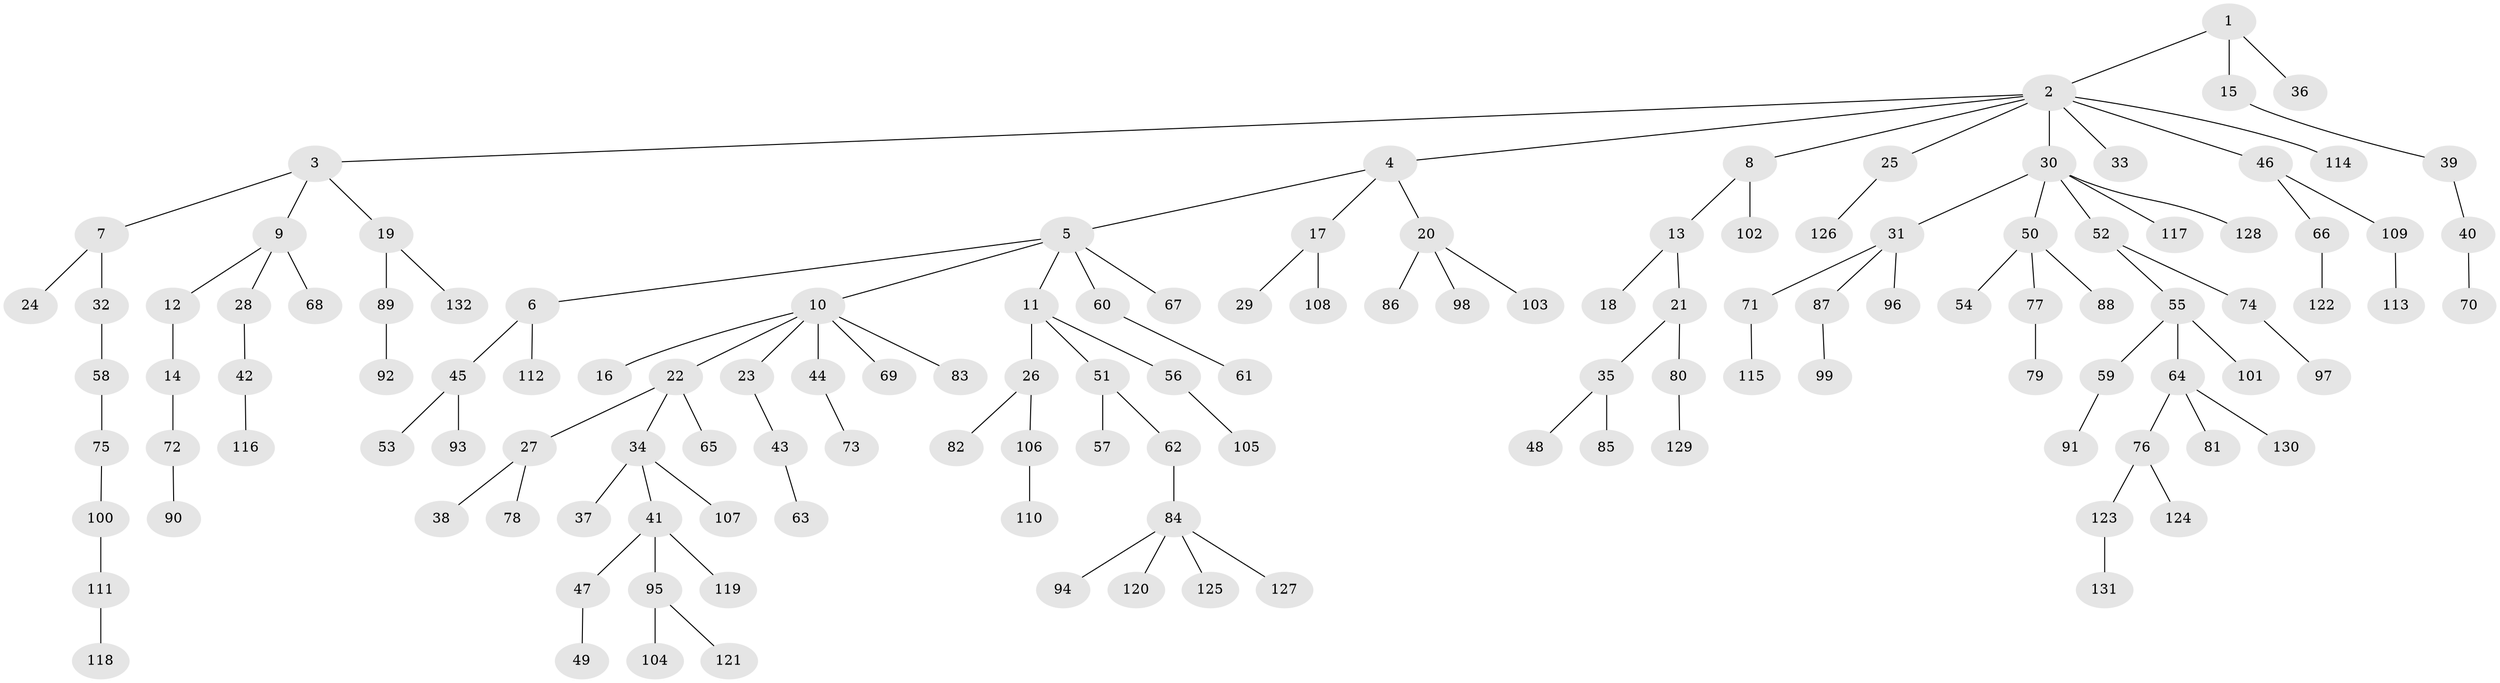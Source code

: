 // Generated by graph-tools (version 1.1) at 2025/50/03/09/25 03:50:20]
// undirected, 132 vertices, 131 edges
graph export_dot {
graph [start="1"]
  node [color=gray90,style=filled];
  1;
  2;
  3;
  4;
  5;
  6;
  7;
  8;
  9;
  10;
  11;
  12;
  13;
  14;
  15;
  16;
  17;
  18;
  19;
  20;
  21;
  22;
  23;
  24;
  25;
  26;
  27;
  28;
  29;
  30;
  31;
  32;
  33;
  34;
  35;
  36;
  37;
  38;
  39;
  40;
  41;
  42;
  43;
  44;
  45;
  46;
  47;
  48;
  49;
  50;
  51;
  52;
  53;
  54;
  55;
  56;
  57;
  58;
  59;
  60;
  61;
  62;
  63;
  64;
  65;
  66;
  67;
  68;
  69;
  70;
  71;
  72;
  73;
  74;
  75;
  76;
  77;
  78;
  79;
  80;
  81;
  82;
  83;
  84;
  85;
  86;
  87;
  88;
  89;
  90;
  91;
  92;
  93;
  94;
  95;
  96;
  97;
  98;
  99;
  100;
  101;
  102;
  103;
  104;
  105;
  106;
  107;
  108;
  109;
  110;
  111;
  112;
  113;
  114;
  115;
  116;
  117;
  118;
  119;
  120;
  121;
  122;
  123;
  124;
  125;
  126;
  127;
  128;
  129;
  130;
  131;
  132;
  1 -- 2;
  1 -- 15;
  1 -- 36;
  2 -- 3;
  2 -- 4;
  2 -- 8;
  2 -- 25;
  2 -- 30;
  2 -- 33;
  2 -- 46;
  2 -- 114;
  3 -- 7;
  3 -- 9;
  3 -- 19;
  4 -- 5;
  4 -- 17;
  4 -- 20;
  5 -- 6;
  5 -- 10;
  5 -- 11;
  5 -- 60;
  5 -- 67;
  6 -- 45;
  6 -- 112;
  7 -- 24;
  7 -- 32;
  8 -- 13;
  8 -- 102;
  9 -- 12;
  9 -- 28;
  9 -- 68;
  10 -- 16;
  10 -- 22;
  10 -- 23;
  10 -- 44;
  10 -- 69;
  10 -- 83;
  11 -- 26;
  11 -- 51;
  11 -- 56;
  12 -- 14;
  13 -- 18;
  13 -- 21;
  14 -- 72;
  15 -- 39;
  17 -- 29;
  17 -- 108;
  19 -- 89;
  19 -- 132;
  20 -- 86;
  20 -- 98;
  20 -- 103;
  21 -- 35;
  21 -- 80;
  22 -- 27;
  22 -- 34;
  22 -- 65;
  23 -- 43;
  25 -- 126;
  26 -- 82;
  26 -- 106;
  27 -- 38;
  27 -- 78;
  28 -- 42;
  30 -- 31;
  30 -- 50;
  30 -- 52;
  30 -- 117;
  30 -- 128;
  31 -- 71;
  31 -- 87;
  31 -- 96;
  32 -- 58;
  34 -- 37;
  34 -- 41;
  34 -- 107;
  35 -- 48;
  35 -- 85;
  39 -- 40;
  40 -- 70;
  41 -- 47;
  41 -- 95;
  41 -- 119;
  42 -- 116;
  43 -- 63;
  44 -- 73;
  45 -- 53;
  45 -- 93;
  46 -- 66;
  46 -- 109;
  47 -- 49;
  50 -- 54;
  50 -- 77;
  50 -- 88;
  51 -- 57;
  51 -- 62;
  52 -- 55;
  52 -- 74;
  55 -- 59;
  55 -- 64;
  55 -- 101;
  56 -- 105;
  58 -- 75;
  59 -- 91;
  60 -- 61;
  62 -- 84;
  64 -- 76;
  64 -- 81;
  64 -- 130;
  66 -- 122;
  71 -- 115;
  72 -- 90;
  74 -- 97;
  75 -- 100;
  76 -- 123;
  76 -- 124;
  77 -- 79;
  80 -- 129;
  84 -- 94;
  84 -- 120;
  84 -- 125;
  84 -- 127;
  87 -- 99;
  89 -- 92;
  95 -- 104;
  95 -- 121;
  100 -- 111;
  106 -- 110;
  109 -- 113;
  111 -- 118;
  123 -- 131;
}
